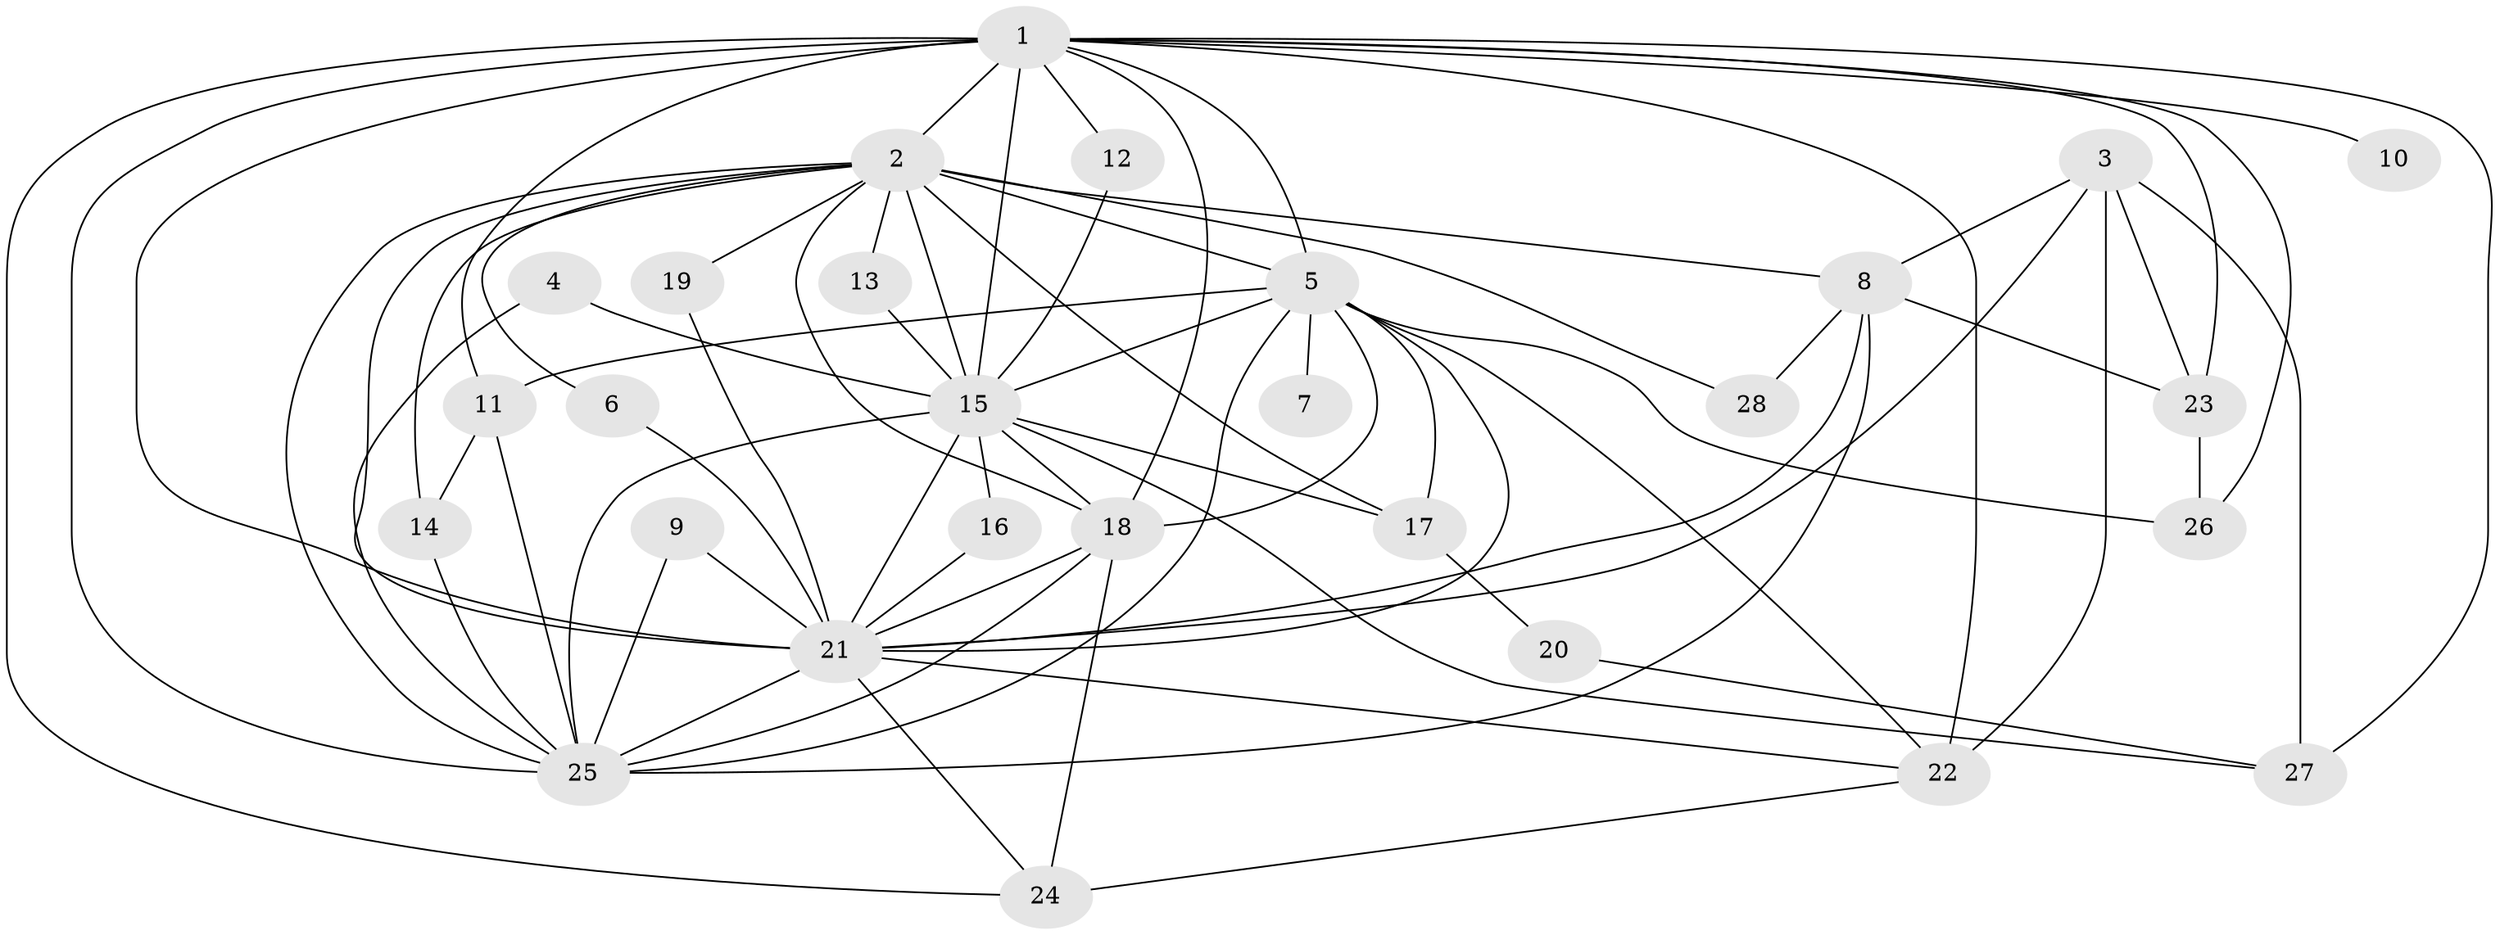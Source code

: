 // original degree distribution, {10: 0.017857142857142856, 19: 0.05357142857142857, 18: 0.017857142857142856, 14: 0.03571428571428571, 11: 0.017857142857142856, 12: 0.017857142857142856, 17: 0.017857142857142856, 2: 0.5714285714285714, 6: 0.03571428571428571, 5: 0.03571428571428571, 3: 0.08928571428571429, 4: 0.08928571428571429}
// Generated by graph-tools (version 1.1) at 2025/01/03/09/25 03:01:26]
// undirected, 28 vertices, 72 edges
graph export_dot {
graph [start="1"]
  node [color=gray90,style=filled];
  1;
  2;
  3;
  4;
  5;
  6;
  7;
  8;
  9;
  10;
  11;
  12;
  13;
  14;
  15;
  16;
  17;
  18;
  19;
  20;
  21;
  22;
  23;
  24;
  25;
  26;
  27;
  28;
  1 -- 2 [weight=4.0];
  1 -- 5 [weight=3.0];
  1 -- 10 [weight=1.0];
  1 -- 11 [weight=1.0];
  1 -- 12 [weight=1.0];
  1 -- 15 [weight=3.0];
  1 -- 18 [weight=3.0];
  1 -- 21 [weight=4.0];
  1 -- 22 [weight=2.0];
  1 -- 23 [weight=1.0];
  1 -- 24 [weight=1.0];
  1 -- 25 [weight=3.0];
  1 -- 26 [weight=1.0];
  1 -- 27 [weight=2.0];
  2 -- 5 [weight=2.0];
  2 -- 6 [weight=1.0];
  2 -- 8 [weight=1.0];
  2 -- 13 [weight=1.0];
  2 -- 14 [weight=1.0];
  2 -- 15 [weight=2.0];
  2 -- 17 [weight=1.0];
  2 -- 18 [weight=2.0];
  2 -- 19 [weight=1.0];
  2 -- 21 [weight=4.0];
  2 -- 25 [weight=2.0];
  2 -- 28 [weight=2.0];
  3 -- 8 [weight=1.0];
  3 -- 21 [weight=1.0];
  3 -- 22 [weight=1.0];
  3 -- 23 [weight=1.0];
  3 -- 27 [weight=1.0];
  4 -- 15 [weight=1.0];
  4 -- 25 [weight=1.0];
  5 -- 7 [weight=1.0];
  5 -- 11 [weight=1.0];
  5 -- 15 [weight=1.0];
  5 -- 17 [weight=1.0];
  5 -- 18 [weight=1.0];
  5 -- 21 [weight=2.0];
  5 -- 22 [weight=1.0];
  5 -- 25 [weight=2.0];
  5 -- 26 [weight=1.0];
  6 -- 21 [weight=1.0];
  8 -- 21 [weight=1.0];
  8 -- 23 [weight=1.0];
  8 -- 25 [weight=1.0];
  8 -- 28 [weight=1.0];
  9 -- 21 [weight=1.0];
  9 -- 25 [weight=1.0];
  11 -- 14 [weight=1.0];
  11 -- 25 [weight=1.0];
  12 -- 15 [weight=1.0];
  13 -- 15 [weight=2.0];
  14 -- 25 [weight=1.0];
  15 -- 16 [weight=1.0];
  15 -- 17 [weight=1.0];
  15 -- 18 [weight=1.0];
  15 -- 21 [weight=2.0];
  15 -- 25 [weight=2.0];
  15 -- 27 [weight=1.0];
  16 -- 21 [weight=3.0];
  17 -- 20 [weight=1.0];
  18 -- 21 [weight=2.0];
  18 -- 24 [weight=1.0];
  18 -- 25 [weight=1.0];
  19 -- 21 [weight=1.0];
  20 -- 27 [weight=1.0];
  21 -- 22 [weight=1.0];
  21 -- 24 [weight=1.0];
  21 -- 25 [weight=3.0];
  22 -- 24 [weight=1.0];
  23 -- 26 [weight=1.0];
}
